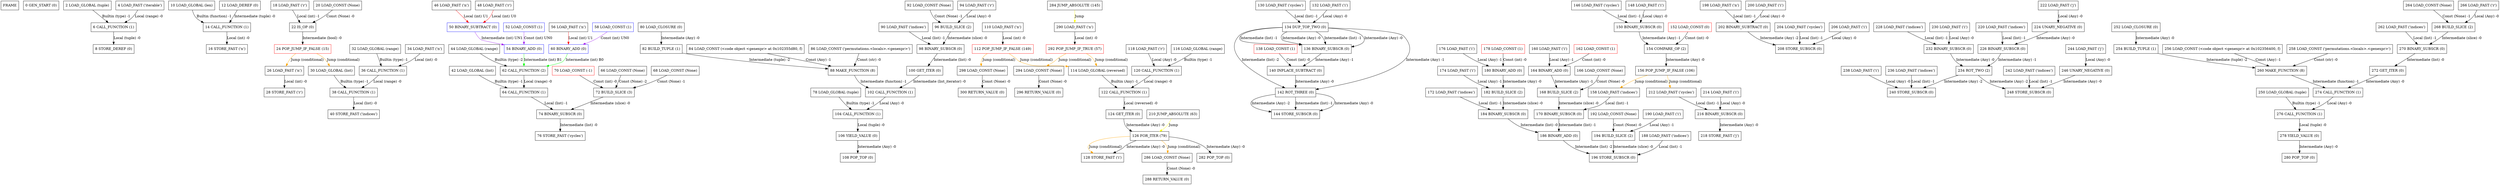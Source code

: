 digraph permutations { 
	node [shape=box];
	FRAME [label=FRAME];
	OP0 [label="0 GEN_START (0)" color="black"];
	OP2 [label="2 LOAD_GLOBAL (tuple)" color="black"];
	OP4 [label="4 LOAD_FAST ('iterable')" color="black"];
	OP6 [label="6 CALL_FUNCTION (1)" color="black"];
	OP8 [label="8 STORE_DEREF (0)" color="black"];
	OP10 [label="10 LOAD_GLOBAL (len)" color="black"];
	OP12 [label="12 LOAD_DEREF (0)" color="black"];
	OP14 [label="14 CALL_FUNCTION (1)" color="black"];
	OP16 [label="16 STORE_FAST ('n')" color="black"];
	OP18 [label="18 LOAD_FAST ('r')" color="black"];
	OP20 [label="20 LOAD_CONST (None)" color="black"];
	OP22 [label="22 IS_OP (0)" color="black"];
	OP24 [label="24 POP_JUMP_IF_FALSE (15)" color="red"];
	OP24 -> OP26 [label="Jump (conditional)" color=orange];
	OP24 -> OP30 [label="Jump (conditional)" color=orange];
	OP26 [label="26 LOAD_FAST ('n')" color="black"];
	OP28 [label="28 STORE_FAST ('r')" color="black"];
	OP30 [label="30 LOAD_GLOBAL (list)" color="black"];
	OP32 [label="32 LOAD_GLOBAL (range)" color="black"];
	OP34 [label="34 LOAD_FAST ('n')" color="black"];
	OP36 [label="36 CALL_FUNCTION (1)" color="black"];
	OP38 [label="38 CALL_FUNCTION (1)" color="black"];
	OP40 [label="40 STORE_FAST ('indices')" color="black"];
	OP42 [label="42 LOAD_GLOBAL (list)" color="black"];
	OP44 [label="44 LOAD_GLOBAL (range)" color="black"];
	OP46 [label="46 LOAD_FAST ('n')" color="black"];
	OP48 [label="48 LOAD_FAST ('r')" color="black"];
	OP50 [label="50 BINARY_SUBTRACT (0)" color="blue"];
	OP52 [label="52 LOAD_CONST (1)" color="blue"];
	OP54 [label="54 BINARY_ADD (0)" color="blue"];
	OP56 [label="56 LOAD_FAST ('n')" color="black"];
	OP58 [label="58 LOAD_CONST (1)" color="blue"];
	OP60 [label="60 BINARY_ADD (0)" color="blue"];
	OP62 [label="62 CALL_FUNCTION (2)" color="black"];
	OP64 [label="64 CALL_FUNCTION (1)" color="black"];
	OP66 [label="66 LOAD_CONST (None)" color="black"];
	OP68 [label="68 LOAD_CONST (None)" color="black"];
	OP70 [label="70 LOAD_CONST (-1)" color="red"];
	OP72 [label="72 BUILD_SLICE (3)" color="black"];
	OP74 [label="74 BINARY_SUBSCR (0)" color="black"];
	OP76 [label="76 STORE_FAST ('cycles')" color="black"];
	OP78 [label="78 LOAD_GLOBAL (tuple)" color="black"];
	OP80 [label="80 LOAD_CLOSURE (0)" color="black"];
	OP82 [label="82 BUILD_TUPLE (1)" color="black"];
	OP84 [label="84 LOAD_CONST (<code object <genexpr> at 0x102355d80, f)" color="black"];
	OP86 [label="86 LOAD_CONST ('permutations.<locals>.<genexpr>')" color="black"];
	OP88 [label="88 MAKE_FUNCTION (8)" color="black"];
	OP90 [label="90 LOAD_FAST ('indices')" color="black"];
	OP92 [label="92 LOAD_CONST (None)" color="black"];
	OP94 [label="94 LOAD_FAST ('r')" color="black"];
	OP96 [label="96 BUILD_SLICE (2)" color="black"];
	OP98 [label="98 BINARY_SUBSCR (0)" color="black"];
	OP100 [label="100 GET_ITER (0)" color="black"];
	OP102 [label="102 CALL_FUNCTION (1)" color="black"];
	OP104 [label="104 CALL_FUNCTION (1)" color="black"];
	OP106 [label="106 YIELD_VALUE (0)" color="black"];
	OP108 [label="108 POP_TOP (0)" color="black"];
	OP110 [label="110 LOAD_FAST ('n')" color="black"];
	OP112 [label="112 POP_JUMP_IF_FALSE (149)" color="red"];
	OP112 -> OP114 [label="Jump (conditional)" color=orange];
	OP112 -> OP298 [label="Jump (conditional)" color=orange];
	OP114 [label="114 LOAD_GLOBAL (reversed)" color="black"];
	OP116 [label="116 LOAD_GLOBAL (range)" color="black"];
	OP118 [label="118 LOAD_FAST ('r')" color="black"];
	OP120 [label="120 CALL_FUNCTION (1)" color="black"];
	OP122 [label="122 CALL_FUNCTION (1)" color="black"];
	OP124 [label="124 GET_ITER (0)" color="black"];
	OP126 [label="126 FOR_ITER (79)" color="black"];
	OP126 -> OP128 [label="Jump (conditional)" color=orange];
	OP126 -> OP286 [label="Jump (conditional)" color=orange];
	OP128 [label="128 STORE_FAST ('i')" color="black"];
	OP130 [label="130 LOAD_FAST ('cycles')" color="black"];
	OP132 [label="132 LOAD_FAST ('i')" color="black"];
	OP134 [label="134 DUP_TOP_TWO (0)" color="black"];
	OP136 [label="136 BINARY_SUBSCR (0)" color="black"];
	OP138 [label="138 LOAD_CONST (1)" color="red"];
	OP140 [label="140 INPLACE_SUBTRACT (0)" color="black"];
	OP142 [label="142 ROT_THREE (0)" color="black"];
	OP144 [label="144 STORE_SUBSCR (0)" color="black"];
	OP146 [label="146 LOAD_FAST ('cycles')" color="black"];
	OP148 [label="148 LOAD_FAST ('i')" color="black"];
	OP150 [label="150 BINARY_SUBSCR (0)" color="black"];
	OP152 [label="152 LOAD_CONST (0)" color="red"];
	OP154 [label="154 COMPARE_OP (2)" color="black"];
	OP156 [label="156 POP_JUMP_IF_FALSE (106)" color="black"];
	OP156 -> OP158 [label="Jump (conditional)" color=orange];
	OP156 -> OP212 [label="Jump (conditional)" color=orange];
	OP158 [label="158 LOAD_FAST ('indices')" color="black"];
	OP160 [label="160 LOAD_FAST ('i')" color="black"];
	OP162 [label="162 LOAD_CONST (1)" color="red"];
	OP164 [label="164 BINARY_ADD (0)" color="black"];
	OP166 [label="166 LOAD_CONST (None)" color="black"];
	OP168 [label="168 BUILD_SLICE (2)" color="black"];
	OP170 [label="170 BINARY_SUBSCR (0)" color="black"];
	OP172 [label="172 LOAD_FAST ('indices')" color="black"];
	OP174 [label="174 LOAD_FAST ('i')" color="black"];
	OP176 [label="176 LOAD_FAST ('i')" color="black"];
	OP178 [label="178 LOAD_CONST (1)" color="red"];
	OP180 [label="180 BINARY_ADD (0)" color="black"];
	OP182 [label="182 BUILD_SLICE (2)" color="black"];
	OP184 [label="184 BINARY_SUBSCR (0)" color="black"];
	OP186 [label="186 BINARY_ADD (0)" color="black"];
	OP188 [label="188 LOAD_FAST ('indices')" color="black"];
	OP190 [label="190 LOAD_FAST ('i')" color="black"];
	OP192 [label="192 LOAD_CONST (None)" color="black"];
	OP194 [label="194 BUILD_SLICE (2)" color="black"];
	OP196 [label="196 STORE_SUBSCR (0)" color="black"];
	OP198 [label="198 LOAD_FAST ('n')" color="black"];
	OP200 [label="200 LOAD_FAST ('i')" color="black"];
	OP202 [label="202 BINARY_SUBTRACT (0)" color="black"];
	OP204 [label="204 LOAD_FAST ('cycles')" color="black"];
	OP206 [label="206 LOAD_FAST ('i')" color="black"];
	OP208 [label="208 STORE_SUBSCR (0)" color="black"];
	OP210 [label="210 JUMP_ABSOLUTE (63)" color="black"];
	OP210 -> OP126 [label="Jump" color=yellow];
	OP212 [label="212 LOAD_FAST ('cycles')" color="black"];
	OP214 [label="214 LOAD_FAST ('i')" color="black"];
	OP216 [label="216 BINARY_SUBSCR (0)" color="black"];
	OP218 [label="218 STORE_FAST ('j')" color="black"];
	OP220 [label="220 LOAD_FAST ('indices')" color="black"];
	OP222 [label="222 LOAD_FAST ('j')" color="black"];
	OP224 [label="224 UNARY_NEGATIVE (0)" color="black"];
	OP226 [label="226 BINARY_SUBSCR (0)" color="black"];
	OP228 [label="228 LOAD_FAST ('indices')" color="black"];
	OP230 [label="230 LOAD_FAST ('i')" color="black"];
	OP232 [label="232 BINARY_SUBSCR (0)" color="black"];
	OP234 [label="234 ROT_TWO (2)" color="black"];
	OP236 [label="236 LOAD_FAST ('indices')" color="black"];
	OP238 [label="238 LOAD_FAST ('i')" color="black"];
	OP240 [label="240 STORE_SUBSCR (0)" color="black"];
	OP242 [label="242 LOAD_FAST ('indices')" color="black"];
	OP244 [label="244 LOAD_FAST ('j')" color="black"];
	OP246 [label="246 UNARY_NEGATIVE (0)" color="black"];
	OP248 [label="248 STORE_SUBSCR (0)" color="black"];
	OP250 [label="250 LOAD_GLOBAL (tuple)" color="black"];
	OP252 [label="252 LOAD_CLOSURE (0)" color="black"];
	OP254 [label="254 BUILD_TUPLE (1)" color="black"];
	OP256 [label="256 LOAD_CONST (<code object <genexpr> at 0x102356400, f)" color="black"];
	OP258 [label="258 LOAD_CONST ('permutations.<locals>.<genexpr>')" color="black"];
	OP260 [label="260 MAKE_FUNCTION (8)" color="black"];
	OP262 [label="262 LOAD_FAST ('indices')" color="black"];
	OP264 [label="264 LOAD_CONST (None)" color="black"];
	OP266 [label="266 LOAD_FAST ('r')" color="black"];
	OP268 [label="268 BUILD_SLICE (2)" color="black"];
	OP270 [label="270 BINARY_SUBSCR (0)" color="black"];
	OP272 [label="272 GET_ITER (0)" color="black"];
	OP274 [label="274 CALL_FUNCTION (1)" color="black"];
	OP276 [label="276 CALL_FUNCTION (1)" color="black"];
	OP278 [label="278 YIELD_VALUE (0)" color="black"];
	OP280 [label="280 POP_TOP (0)" color="black"];
	OP282 [label="282 POP_TOP (0)" color="black"];
	OP284 [label="284 JUMP_ABSOLUTE (145)" color="black"];
	OP284 -> OP290 [label="Jump" color=yellow];
	OP286 [label="286 LOAD_CONST (None)" color="black"];
	OP288 [label="288 RETURN_VALUE (0)" color="black"];
	OP290 [label="290 LOAD_FAST ('n')" color="black"];
	OP292 [label="292 POP_JUMP_IF_TRUE (57)" color="red"];
	OP292 -> OP294 [label="Jump (conditional)" color=orange];
	OP292 -> OP114 [label="Jump (conditional)" color=orange];
	OP294 [label="294 LOAD_CONST (None)" color="black"];
	OP296 [label="296 RETURN_VALUE (0)" color="black"];
	OP298 [label="298 LOAD_CONST (None)" color="black"];
	OP300 [label="300 RETURN_VALUE (0)" color="black"];
	OP2 -> OP6 [label="Builtin (type) -1" color=black];
	OP4 -> OP6 [label="Local (range) -0" color=black];
	OP6 -> OP8 [label="Local (tuple) -0" color=black];
	OP10 -> OP14 [label="Builtin (function) -1" color=black];
	OP12 -> OP14 [label="Intermediate (tuple) -0" color=black];
	OP14 -> OP16 [label="Local (int) -0" color=black];
	OP18 -> OP22 [label="Local (int) -1" color=black];
	OP20 -> OP22 [label="Const (None) -0" color=black];
	OP22 -> OP24 [label="Intermediate (bool) -0" color=black];
	OP26 -> OP28 [label="Local (int) -0" color=black];
	OP32 -> OP36 [label="Builtin (type) -1" color=black];
	OP34 -> OP36 [label="Local (int) -0" color=black];
	OP30 -> OP38 [label="Builtin (type) -1" color=black];
	OP36 -> OP38 [label="Local (range) -0" color=black];
	OP38 -> OP40 [label="Local (list) -0" color=black];
	OP46 -> OP50 [label="Local (int) U1" color=red];
	OP48 -> OP50 [label="Local (int) U0" color=red];
	OP50 -> OP54 [label="Intermediate (int) UN1" color=purple];
	OP52 -> OP54 [label="Const (int) UN0" color=purple];
	OP56 -> OP60 [label="Local (int) U1" color=red];
	OP58 -> OP60 [label="Const (int) UN0" color=purple];
	OP44 -> OP62 [label="Builtin (type) -2" color=black];
	OP54 -> OP62 [label="Intermediate (int) B1" color=green];
	OP60 -> OP62 [label="Intermediate (int) B0" color=green];
	OP42 -> OP64 [label="Builtin (type) -1" color=black];
	OP62 -> OP64 [label="Local (range) -0" color=black];
	OP66 -> OP72 [label="Const (None) -2" color=black];
	OP68 -> OP72 [label="Const (None) -1" color=black];
	OP70 -> OP72 [label="Const (int) -0" color=black];
	OP64 -> OP74 [label="Local (list) -1" color=black];
	OP72 -> OP74 [label="Intermediate (slice) -0" color=black];
	OP74 -> OP76 [label="Intermediate (list) -0" color=black];
	OP80 -> OP82 [label="Intermediate (Any) -0" color=black];
	OP82 -> OP88 [label="Intermediate (tuple) -2" color=black];
	OP84 -> OP88 [label="Const (Any) -1" color=black];
	OP86 -> OP88 [label="Const (str) -0" color=black];
	OP92 -> OP96 [label="Const (None) -1" color=black];
	OP94 -> OP96 [label="Local (Any) -0" color=black];
	OP90 -> OP98 [label="Local (list) -1" color=black];
	OP96 -> OP98 [label="Intermediate (slice) -0" color=black];
	OP98 -> OP100 [label="Intermediate (list) -0" color=black];
	OP88 -> OP102 [label="Intermediate (function) -1" color=black];
	OP100 -> OP102 [label="Intermediate (list_iterator) -0" color=black];
	OP78 -> OP104 [label="Builtin (type) -1" color=black];
	OP102 -> OP104 [label="Local (Any) -0" color=black];
	OP104 -> OP106 [label="Local (tuple) -0" color=black];
	OP106 -> OP108 [label="Intermediate (Any) -0" color=black];
	OP110 -> OP112 [label="Local (int) -0" color=black];
	OP116 -> OP120 [label="Builtin (type) -1" color=black];
	OP118 -> OP120 [label="Local (Any) -0" color=black];
	OP114 -> OP122 [label="Builtin (Any) -1" color=black];
	OP120 -> OP122 [label="Local (range) -0" color=black];
	OP122 -> OP124 [label="Local (reversed) -0" color=black];
	OP124 -> OP126 [label="Intermediate (Any) -0" color=black];
	OP126 -> OP128 [label="Intermediate (Any) -0" color=black];
	OP130 -> OP134 [label="Local (list) -1" color=black];
	OP132 -> OP134 [label="Local (Any) -0" color=black];
	OP134 -> OP136 [label="Intermediate (list) -1" color=black];
	OP134 -> OP136 [label="Intermediate (Any) -0" color=black];
	OP134 -> OP136 [label="Intermediate (list) -1" color=black];
	OP134 -> OP136 [label="Intermediate (Any) -0" color=black];
	OP136 -> OP140 [label="Intermediate (Any) -1" color=black];
	OP138 -> OP140 [label="Const (int) -0" color=black];
	OP134 -> OP142 [label="Intermediate (list) -2" color=black];
	OP134 -> OP142 [label="Intermediate (Any) -1" color=black];
	OP140 -> OP142 [label="Intermediate (Any) -0" color=black];
	OP142 -> OP144 [label="Intermediate (Any) -2" color=black];
	OP142 -> OP144 [label="Intermediate (list) -1" color=black];
	OP142 -> OP144 [label="Intermediate (Any) -0" color=black];
	OP146 -> OP150 [label="Local (list) -1" color=black];
	OP148 -> OP150 [label="Local (Any) -0" color=black];
	OP150 -> OP154 [label="Intermediate (Any) -1" color=black];
	OP152 -> OP154 [label="Const (int) -0" color=black];
	OP154 -> OP156 [label="Intermediate (Any) -0" color=black];
	OP160 -> OP164 [label="Local (Any) -1" color=black];
	OP162 -> OP164 [label="Const (int) -0" color=black];
	OP164 -> OP168 [label="Intermediate (Any) -1" color=black];
	OP166 -> OP168 [label="Const (None) -0" color=black];
	OP158 -> OP170 [label="Local (list) -1" color=black];
	OP168 -> OP170 [label="Intermediate (slice) -0" color=black];
	OP176 -> OP180 [label="Local (Any) -1" color=black];
	OP178 -> OP180 [label="Const (int) -0" color=black];
	OP174 -> OP182 [label="Local (Any) -1" color=black];
	OP180 -> OP182 [label="Intermediate (Any) -0" color=black];
	OP172 -> OP184 [label="Local (list) -1" color=black];
	OP182 -> OP184 [label="Intermediate (slice) -0" color=black];
	OP170 -> OP186 [label="Intermediate (list) -1" color=black];
	OP184 -> OP186 [label="Intermediate (list) -0" color=black];
	OP190 -> OP194 [label="Local (Any) -1" color=black];
	OP192 -> OP194 [label="Const (None) -0" color=black];
	OP186 -> OP196 [label="Intermediate (list) -2" color=black];
	OP188 -> OP196 [label="Local (list) -1" color=black];
	OP194 -> OP196 [label="Intermediate (slice) -0" color=black];
	OP198 -> OP202 [label="Local (int) -1" color=black];
	OP200 -> OP202 [label="Local (Any) -0" color=black];
	OP202 -> OP208 [label="Intermediate (Any) -2" color=black];
	OP204 -> OP208 [label="Local (list) -1" color=black];
	OP206 -> OP208 [label="Local (Any) -0" color=black];
	OP212 -> OP216 [label="Local (list) -1" color=black];
	OP214 -> OP216 [label="Local (Any) -0" color=black];
	OP216 -> OP218 [label="Intermediate (Any) -0" color=black];
	OP222 -> OP224 [label="Local (Any) -0" color=black];
	OP220 -> OP226 [label="Local (list) -1" color=black];
	OP224 -> OP226 [label="Intermediate (Any) -0" color=black];
	OP228 -> OP232 [label="Local (list) -1" color=black];
	OP230 -> OP232 [label="Local (Any) -0" color=black];
	OP226 -> OP234 [label="Intermediate (Any) -1" color=black];
	OP232 -> OP234 [label="Intermediate (Any) -0" color=black];
	OP234 -> OP240 [label="Intermediate (Any) -2" color=black];
	OP236 -> OP240 [label="Local (list) -1" color=black];
	OP238 -> OP240 [label="Local (Any) -0" color=black];
	OP244 -> OP246 [label="Local (Any) -0" color=black];
	OP234 -> OP248 [label="Intermediate (Any) -2" color=black];
	OP242 -> OP248 [label="Local (list) -1" color=black];
	OP246 -> OP248 [label="Intermediate (Any) -0" color=black];
	OP252 -> OP254 [label="Intermediate (Any) -0" color=black];
	OP254 -> OP260 [label="Intermediate (tuple) -2" color=black];
	OP256 -> OP260 [label="Const (Any) -1" color=black];
	OP258 -> OP260 [label="Const (str) -0" color=black];
	OP264 -> OP268 [label="Const (None) -1" color=black];
	OP266 -> OP268 [label="Local (Any) -0" color=black];
	OP262 -> OP270 [label="Local (list) -1" color=black];
	OP268 -> OP270 [label="Intermediate (slice) -0" color=black];
	OP270 -> OP272 [label="Intermediate (list) -0" color=black];
	OP260 -> OP274 [label="Intermediate (function) -1" color=black];
	OP272 -> OP274 [label="Intermediate (Any) -0" color=black];
	OP250 -> OP276 [label="Builtin (type) -1" color=black];
	OP274 -> OP276 [label="Local (Any) -0" color=black];
	OP276 -> OP278 [label="Local (tuple) -0" color=black];
	OP278 -> OP280 [label="Intermediate (Any) -0" color=black];
	OP126 -> OP282 [label="Intermediate (Any) -0" color=black];
	OP286 -> OP288 [label="Const (None) -0" color=black];
	OP290 -> OP292 [label="Local (int) -0" color=black];
	OP294 -> OP296 [label="Const (None) -0" color=black];
	OP298 -> OP300 [label="Const (None) -0" color=black];
}
digraph n_queens { 
	node [shape=box];
	FRAME [label=FRAME];
	OP0 [label="0 GEN_START (0)" color="black"];
	OP2 [label="2 LOAD_GLOBAL (range)" color="black"];
	OP4 [label="4 LOAD_FAST ('queen_count')" color="black"];
	OP6 [label="6 CALL_FUNCTION (1)" color="black"];
	OP8 [label="8 STORE_FAST ('cols')" color="black"];
	OP10 [label="10 LOAD_GLOBAL (permutations)" color="black"];
	OP12 [label="12 LOAD_FAST ('cols')" color="black"];
	OP14 [label="14 CALL_FUNCTION (1)" color="black"];
	OP16 [label="16 GET_ITER (0)" color="black"];
	OP18 [label="18 FOR_ITER (39)" color="black"];
	OP18 -> OP20 [label="Jump (conditional)" color=orange];
	OP18 -> OP98 [label="Jump (conditional)" color=orange];
	OP20 [label="20 STORE_DEREF (0)" color="black"];
	OP22 [label="22 LOAD_FAST ('queen_count')" color="black"];
	OP24 [label="24 LOAD_GLOBAL (len)" color="black"];
	OP26 [label="26 LOAD_GLOBAL (set)" color="black"];
	OP28 [label="28 LOAD_CLOSURE (0)" color="black"];
	OP30 [label="30 BUILD_TUPLE (1)" color="black"];
	OP32 [label="32 LOAD_CONST (<code object <genexpr> at 0x102357030, f)" color="black"];
	OP34 [label="34 LOAD_CONST ('n_queens.<locals>.<genexpr>')" color="black"];
	OP36 [label="36 MAKE_FUNCTION (8)" color="black"];
	OP38 [label="38 LOAD_FAST ('cols')" color="black"];
	OP40 [label="40 GET_ITER (0)" color="black"];
	OP42 [label="42 CALL_FUNCTION (1)" color="black"];
	OP44 [label="44 CALL_FUNCTION (1)" color="black"];
	OP46 [label="46 CALL_FUNCTION (1)" color="black"];
	OP48 [label="48 DUP_TOP (0)" color="black"];
	OP50 [label="50 ROT_THREE (0)" color="black"];
	OP52 [label="52 COMPARE_OP (2)" color="black"];
	OP54 [label="54 POP_JUMP_IF_FALSE (43)" color="red"];
	OP54 -> OP56 [label="Jump (conditional)" color=orange];
	OP54 -> OP86 [label="Jump (conditional)" color=orange];
	OP56 [label="56 LOAD_GLOBAL (len)" color="black"];
	OP58 [label="58 LOAD_GLOBAL (set)" color="black"];
	OP60 [label="60 LOAD_CLOSURE (0)" color="black"];
	OP62 [label="62 BUILD_TUPLE (1)" color="black"];
	OP64 [label="64 LOAD_CONST (<code object <genexpr> at 0x102357510, f)" color="black"];
	OP66 [label="66 LOAD_CONST ('n_queens.<locals>.<genexpr>')" color="black"];
	OP68 [label="68 MAKE_FUNCTION (8)" color="black"];
	OP70 [label="70 LOAD_FAST ('cols')" color="black"];
	OP72 [label="72 GET_ITER (0)" color="black"];
	OP74 [label="74 CALL_FUNCTION (1)" color="black"];
	OP76 [label="76 CALL_FUNCTION (1)" color="black"];
	OP78 [label="78 CALL_FUNCTION (1)" color="black"];
	OP80 [label="80 COMPARE_OP (2)" color="black"];
	OP82 [label="82 POP_JUMP_IF_FALSE (48)" color="red"];
	OP82 -> OP84 [label="Jump (conditional)" color=orange];
	OP82 -> OP96 [label="Jump (conditional)" color=orange];
	OP84 [label="84 JUMP_FORWARD (2)" color="black"];
	OP84 -> OP90 [label="Jump" color=yellow];
	OP86 [label="86 POP_TOP (0)" color="black"];
	OP88 [label="88 JUMP_ABSOLUTE (9)" color="black"];
	OP88 -> OP18 [label="Jump" color=yellow];
	OP90 [label="90 LOAD_DEREF (0)" color="black"];
	OP92 [label="92 YIELD_VALUE (0)" color="black"];
	OP94 [label="94 POP_TOP (0)" color="black"];
	OP96 [label="96 JUMP_ABSOLUTE (9)" color="black"];
	OP96 -> OP18 [label="Jump" color=yellow];
	OP98 [label="98 LOAD_CONST (None)" color="black"];
	OP100 [label="100 RETURN_VALUE (0)" color="black"];
	OP2 -> OP6 [label="Builtin (type) -1" color=black];
	OP4 -> OP6 [label="Local (int) -0" color=black];
	OP6 -> OP8 [label="Local (range) -0" color=black];
	OP10 -> OP14 [label="Global (function) -1" color=black];
	OP12 -> OP14 [label="Local (range) -0" color=black];
	OP14 -> OP16 [label="Local (Any) -0" color=black];
	OP16 -> OP18 [label="Intermediate (Any) -0" color=black];
	OP18 -> OP20 [label="Intermediate (Any) -0" color=black];
	OP28 -> OP30 [label="Intermediate (Any) -0" color=black];
	OP30 -> OP36 [label="Intermediate (tuple) -2" color=black];
	OP32 -> OP36 [label="Const (Any) -1" color=black];
	OP34 -> OP36 [label="Const (str) -0" color=black];
	OP38 -> OP40 [label="Local (range) -0" color=black];
	OP36 -> OP42 [label="Intermediate (function) -1" color=black];
	OP40 -> OP42 [label="Intermediate (range iterator) -0" color=black];
	OP26 -> OP44 [label="Builtin (type) -1" color=black];
	OP42 -> OP44 [label="Local (Any) -0" color=black];
	OP24 -> OP46 [label="Builtin (function) -1" color=black];
	OP44 -> OP46 [label="Local (set) -0" color=black];
	OP46 -> OP48 [label="Local (int) -0" color=black];
	OP22 -> OP50 [label="Local (int) -2" color=black];
	OP48 -> OP50 [label="Intermediate (int) -1" color=black];
	OP48 -> OP50 [label="Intermediate (int) -0" color=black];
	OP50 -> OP52 [label="Intermediate (int) -1" color=black];
	OP50 -> OP52 [label="Intermediate (int) -0" color=black];
	OP52 -> OP54 [label="Intermediate (bool) -0" color=black];
	OP60 -> OP62 [label="Intermediate (Any) -0" color=black];
	OP62 -> OP68 [label="Intermediate (tuple) -2" color=black];
	OP64 -> OP68 [label="Const (Any) -1" color=black];
	OP66 -> OP68 [label="Const (str) -0" color=black];
	OP70 -> OP72 [label="Local (range) -0" color=black];
	OP68 -> OP74 [label="Intermediate (function) -1" color=black];
	OP72 -> OP74 [label="Intermediate (range iterator) -0" color=black];
	OP58 -> OP76 [label="Builtin (type) -1" color=black];
	OP74 -> OP76 [label="Local (Any) -0" color=black];
	OP56 -> OP78 [label="Builtin (function) -1" color=black];
	OP76 -> OP78 [label="Local (set) -0" color=black];
	OP50 -> OP80 [label="Intermediate (int) -1" color=black];
	OP78 -> OP80 [label="Local (int) -0" color=black];
	OP80 -> OP82 [label="Intermediate (bool) -0" color=black];
	OP50 -> OP86 [label="Intermediate (int) -0" color=black];
	OP90 -> OP92 [label="Intermediate (Any) -0" color=black];
	OP92 -> OP94 [label="Intermediate (Any) -0" color=black];
	OP98 -> OP100 [label="Const (None) -0" color=black];
}
digraph bench_n_queens { 
	node [shape=box];
	FRAME [label=FRAME];
	OP0 [label="0 LOAD_GLOBAL (list)" color="black"];
	OP2 [label="2 LOAD_GLOBAL (n_queens)" color="black"];
	OP4 [label="4 LOAD_FAST ('queen_count')" color="black"];
	OP6 [label="6 CALL_FUNCTION (1)" color="black"];
	OP8 [label="8 CALL_FUNCTION (1)" color="black"];
	OP10 [label="10 POP_TOP (0)" color="black"];
	OP12 [label="12 LOAD_CONST (None)" color="black"];
	OP14 [label="14 RETURN_VALUE (0)" color="black"];
	OP2 -> OP6 [label="Global (function) -1" color=black];
	OP4 -> OP6 [label="Local (int) -0" color=black];
	OP0 -> OP8 [label="Builtin (type) -1" color=black];
	OP6 -> OP8 [label="Local (Any) -0" color=black];
	OP8 -> OP10 [label="Local (list) -0" color=black];
	OP12 -> OP14 [label="Const (None) -0" color=black];
}
